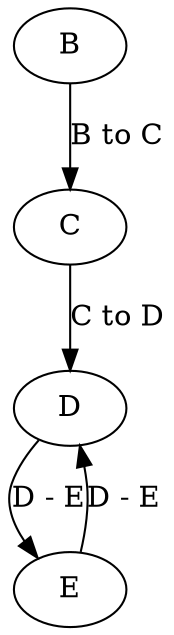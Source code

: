 digraph LIEGE{
	0[
		label = "B"
	]
	1[
		label = "C"
	]
	2[
		label = "D"
	]
	3[
		label = "E"
	]
	0 -> 1 [label = "B to C"]
	1 -> 2 [label = "C to D"]
	2 -> 3 [label = "D - E"]
	3 -> 2 [label = "D - E"]
}